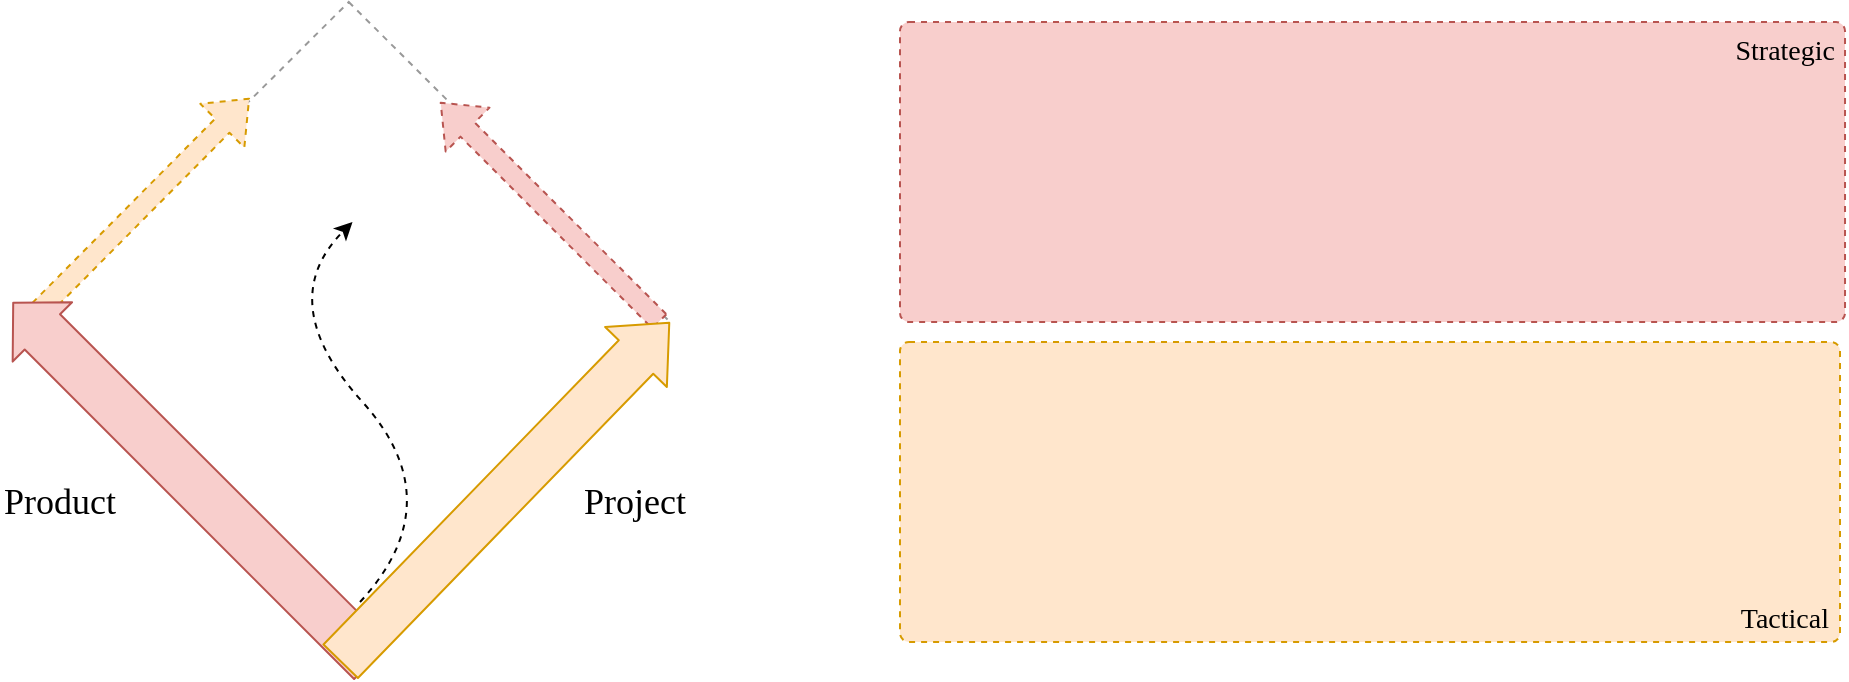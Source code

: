 <mxfile version="14.1.8" type="device"><diagram id="My9_IzdPhpWanConhvzO" name="Product mgmt"><mxGraphModel dx="1018" dy="676" grid="1" gridSize="10" guides="1" tooltips="1" connect="1" arrows="1" fold="1" page="1" pageScale="1" pageWidth="827" pageHeight="1169" math="0" shadow="0"><root><mxCell id="0"/><mxCell id="1" parent="0"/><mxCell id="AxVMsGTxKgSc9EWrYhT7-45" value="" style="rhombus;whiteSpace=wrap;html=1;dashed=1;strokeColor=#999999;" vertex="1" parent="1"><mxGeometry x="23.75" y="20" width="321.24" height="320" as="geometry"/></mxCell><mxCell id="AxVMsGTxKgSc9EWrYhT7-1" value="Strategic&amp;nbsp;" style="rounded=1;whiteSpace=wrap;html=1;dashed=1;verticalAlign=top;align=right;fontSize=14;fontFamily=Lexend;arcSize=3;fontSource=https%3A%2F%2Ffonts.googleapis.com%2Fcss%3Ffamily%3DLexend;fillColor=#f8cecc;strokeColor=#b85450;" vertex="1" parent="1"><mxGeometry x="460" y="30" width="472.51" height="150" as="geometry"/></mxCell><mxCell id="AxVMsGTxKgSc9EWrYhT7-2" value="Tactical&amp;nbsp;" style="rounded=1;whiteSpace=wrap;html=1;dashed=1;verticalAlign=bottom;align=right;fontSize=14;fontFamily=Lexend;arcSize=3;fontSource=https%3A%2F%2Ffonts.googleapis.com%2Fcss%3Ffamily%3DLexend;fillColor=#ffe6cc;strokeColor=#d79b00;" vertex="1" parent="1"><mxGeometry x="460" y="190" width="470" height="150" as="geometry"/></mxCell><mxCell id="AxVMsGTxKgSc9EWrYhT7-41" value="Product" style="text;html=1;strokeColor=none;fillColor=none;align=left;verticalAlign=middle;whiteSpace=wrap;rounded=0;fontFamily=Cabin;fontSize=18;" vertex="1" parent="1"><mxGeometry x="10" y="260" width="90" height="20" as="geometry"/></mxCell><mxCell id="AxVMsGTxKgSc9EWrYhT7-48" value="Project" style="text;html=1;strokeColor=none;fillColor=none;align=left;verticalAlign=middle;whiteSpace=wrap;rounded=0;fontFamily=Cabin;fontSize=18;" vertex="1" parent="1"><mxGeometry x="300" y="260" width="90" height="20" as="geometry"/></mxCell><mxCell id="AxVMsGTxKgSc9EWrYhT7-50" value="" style="shape=flexArrow;endArrow=classic;html=1;strokeWidth=1;strokeColor=#d79b00;fontSize=14;fontFamily=Cabin;fillColor=#ffe6cc;fontSource=https%3A%2F%2Ffonts.googleapis.com%2Fcss%3Ffamily%3DCabin;dashed=1;exitX=0.5;exitY=1;exitDx=0;exitDy=0;entryX=0.346;entryY=0.15;entryDx=0;entryDy=0;entryPerimeter=0;" edge="1" parent="1" target="AxVMsGTxKgSc9EWrYhT7-45"><mxGeometry x="-0.21" y="-20" width="50" height="50" relative="1" as="geometry"><mxPoint x="23.75" y="180" as="sourcePoint"/><mxPoint x="184.37" y="20" as="targetPoint"/><Array as="points"/><mxPoint as="offset"/></mxGeometry></mxCell><mxCell id="AxVMsGTxKgSc9EWrYhT7-51" value="" style="shape=flexArrow;endArrow=classic;html=1;strokeWidth=1;strokeColor=#b85450;fontSize=14;fontFamily=Cabin;fillColor=#f8cecc;fontSource=https%3A%2F%2Ffonts.googleapis.com%2Fcss%3Ffamily%3DCabin;dashed=1;" edge="1" parent="1"><mxGeometry x="-0.21" y="-20" width="50" height="50" relative="1" as="geometry"><mxPoint x="340" y="180" as="sourcePoint"/><mxPoint x="230" y="70" as="targetPoint"/><Array as="points"/><mxPoint as="offset"/></mxGeometry></mxCell><mxCell id="AxVMsGTxKgSc9EWrYhT7-25" value="" style="shape=flexArrow;endArrow=classic;html=1;strokeWidth=1;strokeColor=#b85450;fontSize=14;fontFamily=Cabin;fillColor=#f8cecc;fontSource=https%3A%2F%2Ffonts.googleapis.com%2Fcss%3Ffamily%3DCabin;endWidth=16;endSize=6.54;width=25;" edge="1" parent="1"><mxGeometry x="-0.21" y="-20" width="50" height="50" relative="1" as="geometry"><mxPoint x="196.25" y="350" as="sourcePoint"/><mxPoint x="16.25" y="170" as="targetPoint"/><Array as="points"/><mxPoint as="offset"/></mxGeometry></mxCell><mxCell id="AxVMsGTxKgSc9EWrYhT7-52" value="" style="curved=1;endArrow=classic;html=1;fontFamily=Cabin;fontSize=18;dashed=1;" edge="1" parent="1"><mxGeometry width="50" height="50" relative="1" as="geometry"><mxPoint x="190" y="320" as="sourcePoint"/><mxPoint x="186.25" y="130" as="targetPoint"/><Array as="points"><mxPoint x="236.25" y="270"/><mxPoint x="146.25" y="170"/></Array></mxGeometry></mxCell><mxCell id="AxVMsGTxKgSc9EWrYhT7-46" value="" style="shape=flexArrow;endArrow=classic;html=1;strokeWidth=1;strokeColor=#d79b00;fontSize=14;fontFamily=Cabin;fillColor=#ffe6cc;fontSource=https%3A%2F%2Ffonts.googleapis.com%2Fcss%3Ffamily%3DCabin;entryX=1;entryY=0.5;entryDx=0;entryDy=0;endWidth=18;endSize=7.63;width=24;" edge="1" parent="1" target="AxVMsGTxKgSc9EWrYhT7-45"><mxGeometry x="-0.21" y="-20" width="50" height="50" relative="1" as="geometry"><mxPoint x="180" y="350" as="sourcePoint"/><mxPoint x="26.25" y="180" as="targetPoint"/><Array as="points"/><mxPoint as="offset"/></mxGeometry></mxCell></root></mxGraphModel></diagram></mxfile>